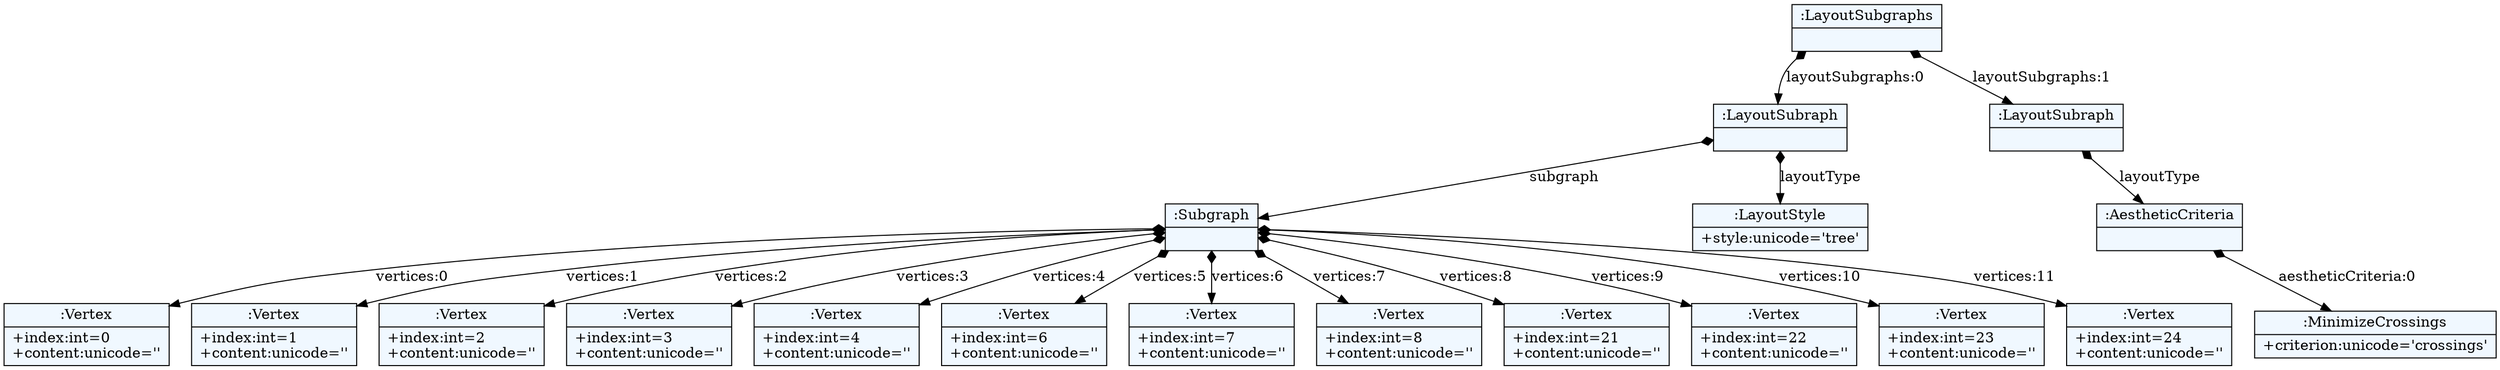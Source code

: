
    digraph xtext {
    fontname = "Bitstream Vera Sans"
    fontsize = 8
    node[
        shape=record,
        style=filled,
        fillcolor=aliceblue
    ]
    nodesep = 0.3
    edge[dir=black,arrowtail=empty]


65 -> 66 [label="layoutSubgraphs:0" arrowtail=diamond dir=both]
66 -> 67 [label="subgraph" arrowtail=diamond dir=both]
67 -> 68 [label="vertices:0" arrowtail=diamond dir=both]
68[label="{:Vertex|+index:int=0\l+content:unicode=''\l}"]
67 -> 69 [label="vertices:1" arrowtail=diamond dir=both]
69[label="{:Vertex|+index:int=1\l+content:unicode=''\l}"]
67 -> 70 [label="vertices:2" arrowtail=diamond dir=both]
70[label="{:Vertex|+index:int=2\l+content:unicode=''\l}"]
67 -> 71 [label="vertices:3" arrowtail=diamond dir=both]
71[label="{:Vertex|+index:int=3\l+content:unicode=''\l}"]
67 -> 72 [label="vertices:4" arrowtail=diamond dir=both]
72[label="{:Vertex|+index:int=4\l+content:unicode=''\l}"]
67 -> 73 [label="vertices:5" arrowtail=diamond dir=both]
73[label="{:Vertex|+index:int=6\l+content:unicode=''\l}"]
67 -> 74 [label="vertices:6" arrowtail=diamond dir=both]
74[label="{:Vertex|+index:int=7\l+content:unicode=''\l}"]
67 -> 75 [label="vertices:7" arrowtail=diamond dir=both]
75[label="{:Vertex|+index:int=8\l+content:unicode=''\l}"]
67 -> 76 [label="vertices:8" arrowtail=diamond dir=both]
76[label="{:Vertex|+index:int=21\l+content:unicode=''\l}"]
67 -> 77 [label="vertices:9" arrowtail=diamond dir=both]
77[label="{:Vertex|+index:int=22\l+content:unicode=''\l}"]
67 -> 78 [label="vertices:10" arrowtail=diamond dir=both]
78[label="{:Vertex|+index:int=23\l+content:unicode=''\l}"]
67 -> 79 [label="vertices:11" arrowtail=diamond dir=both]
79[label="{:Vertex|+index:int=24\l+content:unicode=''\l}"]
67[label="{:Subgraph|}"]
66 -> 80 [label="layoutType" arrowtail=diamond dir=both]
80[label="{:LayoutStyle|+style:unicode='tree'\l}"]
66[label="{:LayoutSubraph|}"]
65 -> 81 [label="layoutSubgraphs:1" arrowtail=diamond dir=both]
81 -> 82 [label="layoutType" arrowtail=diamond dir=both]
82 -> 83 [label="aestheticCriteria:0" arrowtail=diamond dir=both]
83[label="{:MinimizeCrossings|+criterion:unicode='crossings'\l}"]
82[label="{:AestheticCriteria|}"]
81[label="{:LayoutSubraph|}"]
65[label="{:LayoutSubgraphs|}"]

}
